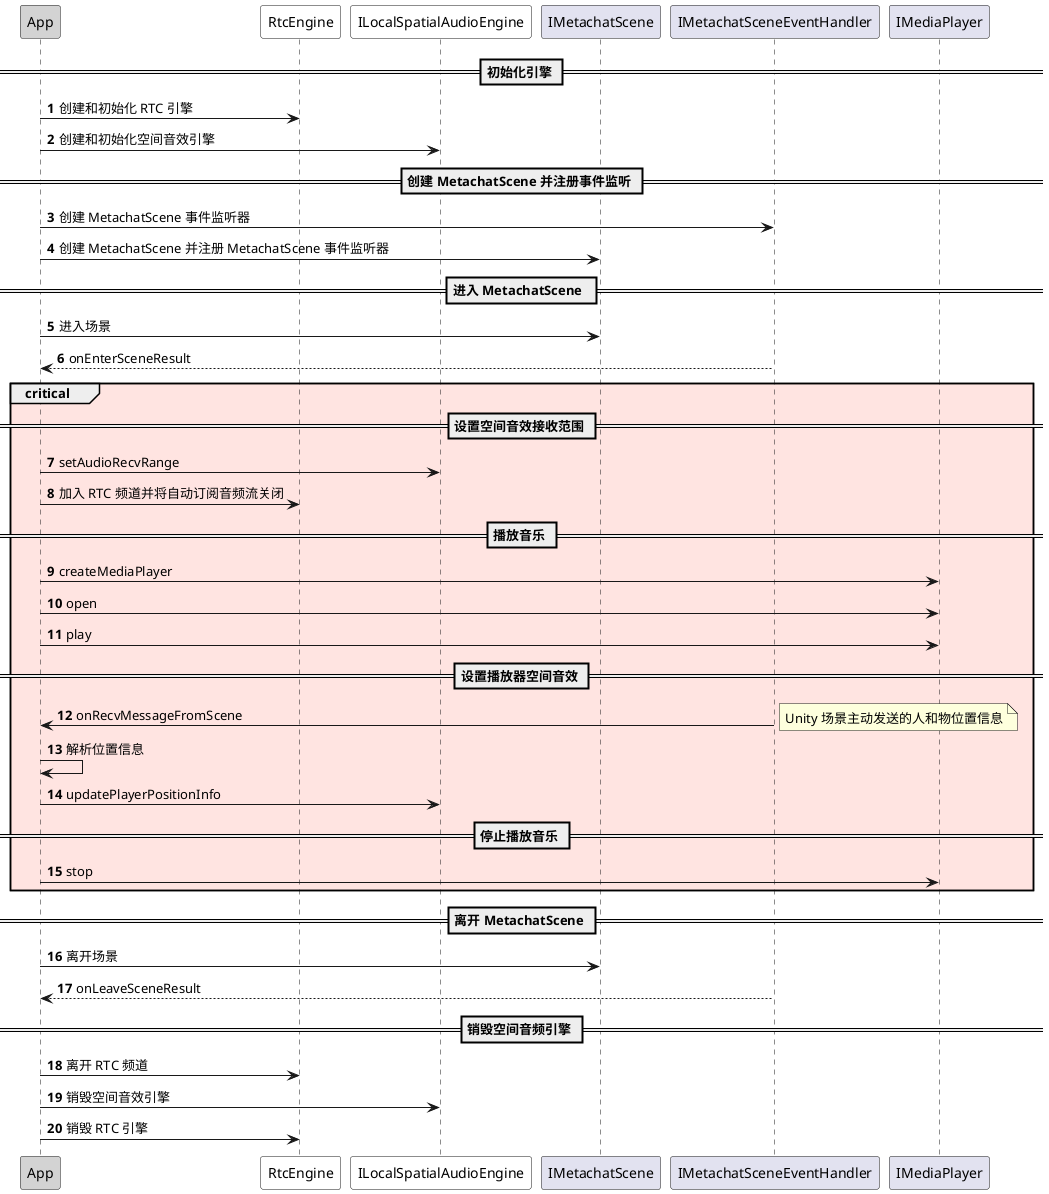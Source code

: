 @startuml
autonumber
participant "App" as a #LightGrey
participant "RtcEngine" as c #White
participant "ILocalSpatialAudioEngine" as d #White
participant "IMetachatScene" as e
participant "IMetachatSceneEventHandler" as b
participant "IMediaPlayer" as f
== 初始化引擎 ==
a -> c: 创建和初始化 RTC 引擎
a -> d: 创建和初始化空间音效引擎
== 创建 MetachatScene 并注册事件监听 ==
a -> b: 创建 MetachatScene 事件监听器
a -> e: 创建 MetachatScene 并注册 MetachatScene 事件监听器
== 进入 MetachatScene  ==
a -> e: 进入场景
b --> a: onEnterSceneResult
critical #mistyrose
== 设置空间音效接收范围 ==
a -> d: setAudioRecvRange
a -> c: 加入 RTC 频道并将自动订阅音频流关闭
== 播放音乐 ==
a -> f: createMediaPlayer
a -> f: open
a -> f: play
== 设置播放器空间音效 ==
b -> a: onRecvMessageFromScene
note right
Unity 场景主动发送的人和物位置信息
end note
a -> a: 解析位置信息
a -> d: updatePlayerPositionInfo
== 停止播放音乐 ==
a -> f: stop
end
== 离开 MetachatScene ==
a -> e: 离开场景
b --> a: onLeaveSceneResult
== 销毁空间音频引擎 ==
a -> c: 离开 RTC 频道
a -> d: 销毁空间音效引擎
a -> c: 销毁 RTC 引擎
@enduml